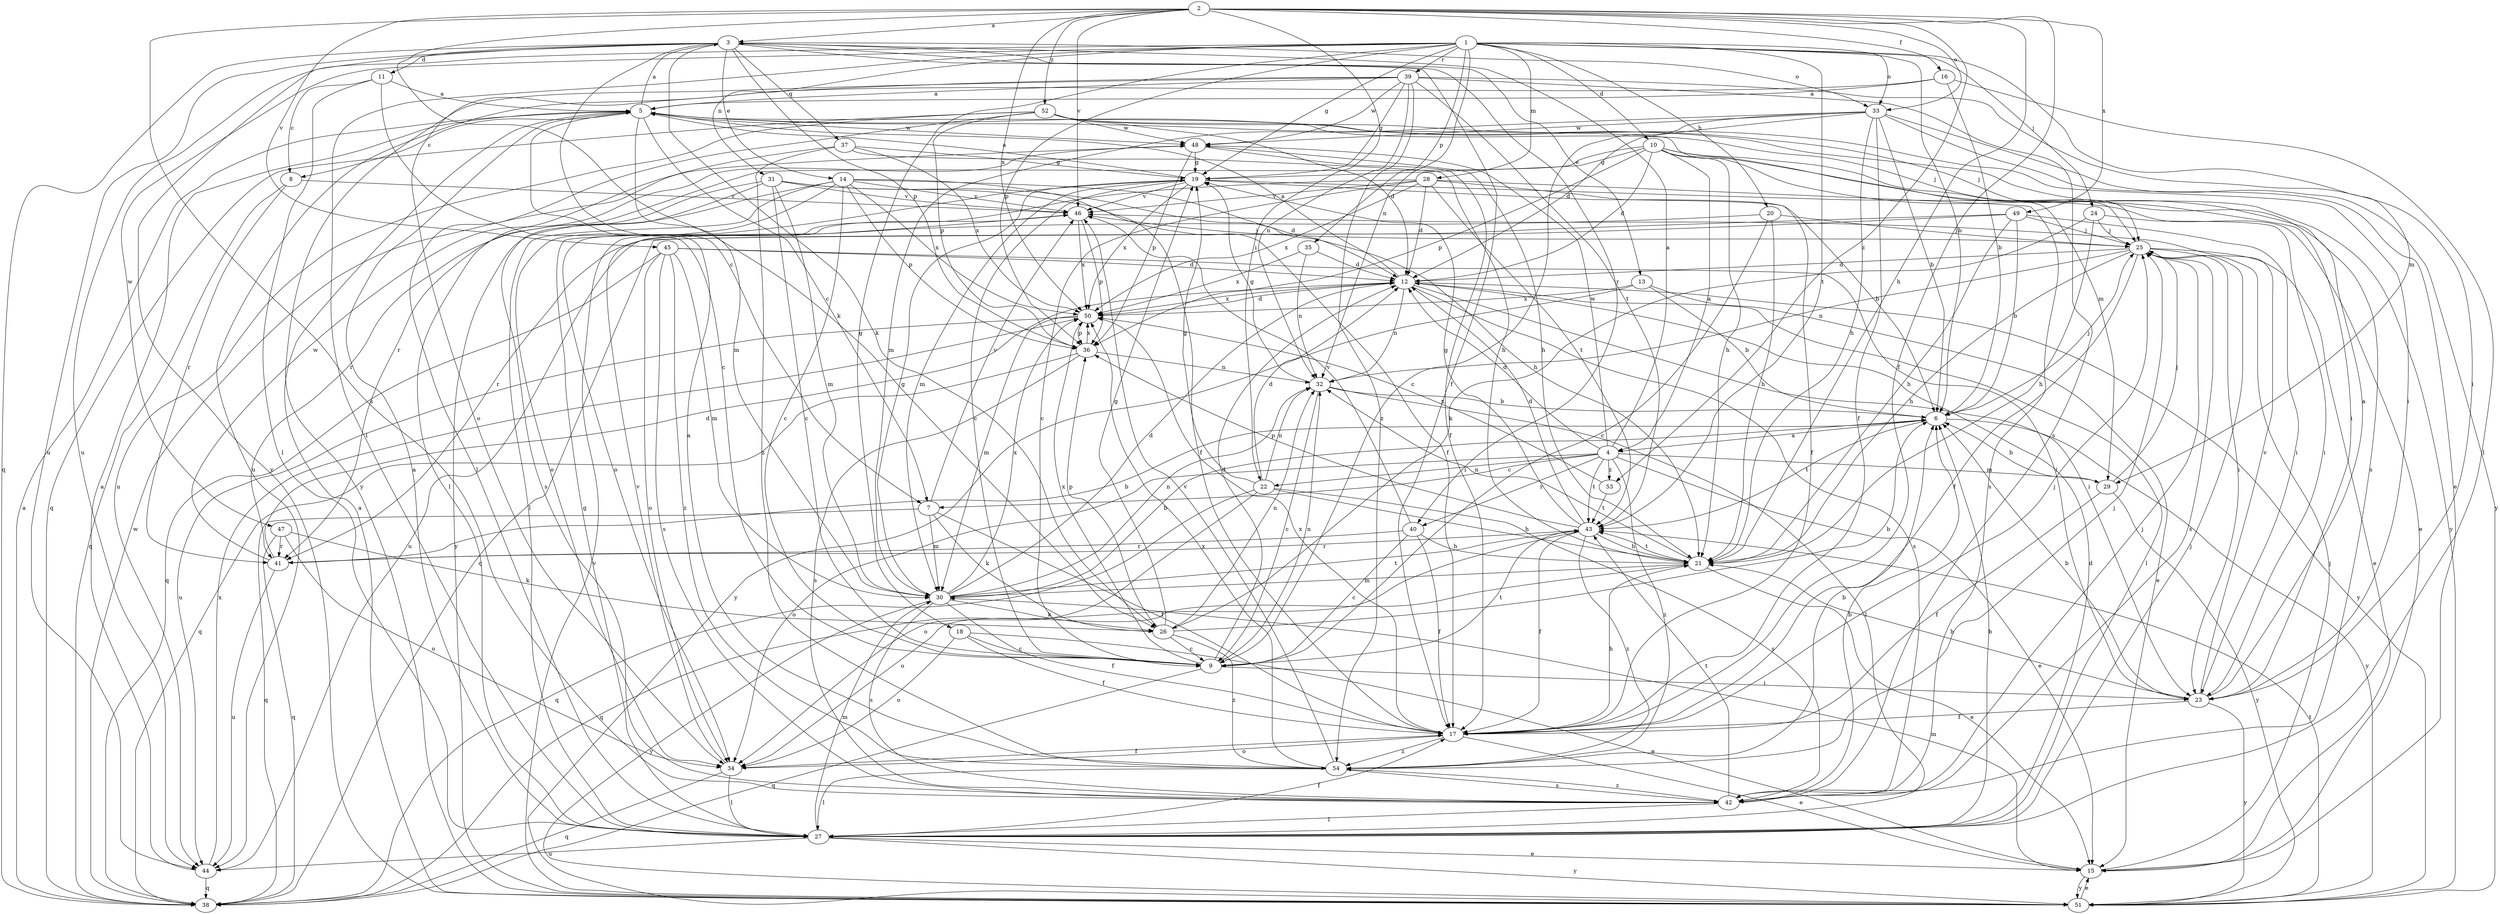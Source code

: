 strict digraph  {
	2 -> 3 [label=a];
	4 -> 3 [label=a];
	5 -> 3 [label=a];
	6 -> 4 [label=a];
	10 -> 4 [label=a];
	11 -> 5 [label=a];
	12 -> 5 [label=a];
	16 -> 5 [label=a];
	19 -> 5 [label=a];
	23 -> 5 [label=a];
	27 -> 5 [label=a];
	38 -> 5 [label=a];
	39 -> 5 [label=a];
	44 -> 5 [label=a];
	51 -> 5 [label=a];
	54 -> 5 [label=a];
	1 -> 6 [label=b];
	13 -> 6 [label=b];
	16 -> 6 [label=b];
	19 -> 6 [label=b];
	23 -> 6 [label=b];
	26 -> 6 [label=b];
	27 -> 6 [label=b];
	29 -> 6 [label=b];
	30 -> 6 [label=b];
	32 -> 6 [label=b];
	33 -> 6 [label=b];
	41 -> 6 [label=b];
	42 -> 6 [label=b];
	49 -> 6 [label=b];
	54 -> 6 [label=b];
	3 -> 7 [label=c];
	4 -> 7 [label=c];
	5 -> 7 [label=c];
	5 -> 8 [label=c];
	11 -> 8 [label=c];
	11 -> 9 [label=c];
	14 -> 9 [label=c];
	18 -> 9 [label=c];
	19 -> 9 [label=c];
	20 -> 9 [label=c];
	26 -> 9 [label=c];
	28 -> 9 [label=c];
	31 -> 9 [label=c];
	32 -> 9 [label=c];
	33 -> 9 [label=c];
	40 -> 9 [label=c];
	1 -> 10 [label=d];
	3 -> 11 [label=d];
	4 -> 12 [label=d];
	9 -> 12 [label=d];
	10 -> 12 [label=d];
	14 -> 12 [label=d];
	22 -> 12 [label=d];
	25 -> 12 [label=d];
	27 -> 12 [label=d];
	28 -> 12 [label=d];
	30 -> 12 [label=d];
	33 -> 12 [label=d];
	35 -> 12 [label=d];
	41 -> 12 [label=d];
	43 -> 12 [label=d];
	45 -> 12 [label=d];
	50 -> 12 [label=d];
	52 -> 12 [label=d];
	3 -> 13 [label=e];
	3 -> 14 [label=e];
	4 -> 15 [label=e];
	13 -> 15 [label=e];
	17 -> 15 [label=e];
	18 -> 15 [label=e];
	19 -> 15 [label=e];
	21 -> 15 [label=e];
	25 -> 15 [label=e];
	27 -> 15 [label=e];
	33 -> 15 [label=e];
	51 -> 15 [label=e];
	2 -> 16 [label=f];
	2 -> 17 [label=f];
	3 -> 17 [label=f];
	7 -> 17 [label=f];
	14 -> 17 [label=f];
	18 -> 17 [label=f];
	23 -> 17 [label=f];
	25 -> 17 [label=f];
	27 -> 17 [label=f];
	28 -> 17 [label=f];
	29 -> 17 [label=f];
	30 -> 17 [label=f];
	31 -> 17 [label=f];
	33 -> 17 [label=f];
	34 -> 17 [label=f];
	40 -> 17 [label=f];
	43 -> 17 [label=f];
	48 -> 17 [label=f];
	1 -> 18 [label=g];
	1 -> 19 [label=g];
	10 -> 19 [label=g];
	22 -> 19 [label=g];
	26 -> 19 [label=g];
	27 -> 19 [label=g];
	30 -> 19 [label=g];
	32 -> 19 [label=g];
	37 -> 19 [label=g];
	39 -> 19 [label=g];
	43 -> 19 [label=g];
	48 -> 19 [label=g];
	1 -> 20 [label=h];
	2 -> 21 [label=h];
	10 -> 21 [label=h];
	17 -> 21 [label=h];
	20 -> 21 [label=h];
	22 -> 21 [label=h];
	23 -> 21 [label=h];
	24 -> 21 [label=h];
	25 -> 21 [label=h];
	31 -> 21 [label=h];
	33 -> 21 [label=h];
	37 -> 21 [label=h];
	40 -> 21 [label=h];
	43 -> 21 [label=h];
	48 -> 21 [label=h];
	49 -> 21 [label=h];
	2 -> 22 [label=i];
	4 -> 22 [label=i];
	9 -> 23 [label=i];
	10 -> 23 [label=i];
	12 -> 23 [label=i];
	24 -> 23 [label=i];
	25 -> 23 [label=i];
	39 -> 23 [label=i];
	45 -> 23 [label=i];
	49 -> 23 [label=i];
	52 -> 23 [label=i];
	1 -> 24 [label=j];
	5 -> 25 [label=j];
	6 -> 25 [label=j];
	15 -> 25 [label=j];
	17 -> 25 [label=j];
	20 -> 25 [label=j];
	24 -> 25 [label=j];
	27 -> 25 [label=j];
	29 -> 25 [label=j];
	42 -> 25 [label=j];
	46 -> 25 [label=j];
	49 -> 25 [label=j];
	52 -> 25 [label=j];
	54 -> 25 [label=j];
	2 -> 26 [label=k];
	3 -> 26 [label=k];
	7 -> 26 [label=k];
	24 -> 26 [label=k];
	30 -> 26 [label=k];
	47 -> 26 [label=k];
	1 -> 27 [label=l];
	11 -> 27 [label=l];
	12 -> 27 [label=l];
	14 -> 27 [label=l];
	16 -> 27 [label=l];
	32 -> 27 [label=l];
	34 -> 27 [label=l];
	37 -> 27 [label=l];
	42 -> 27 [label=l];
	52 -> 27 [label=l];
	54 -> 27 [label=l];
	1 -> 28 [label=m];
	1 -> 29 [label=m];
	4 -> 29 [label=m];
	5 -> 29 [label=m];
	5 -> 30 [label=m];
	7 -> 30 [label=m];
	15 -> 30 [label=m];
	19 -> 30 [label=m];
	21 -> 30 [label=m];
	27 -> 30 [label=m];
	31 -> 30 [label=m];
	33 -> 30 [label=m];
	45 -> 30 [label=m];
	50 -> 30 [label=m];
	1 -> 31 [label=n];
	1 -> 32 [label=n];
	9 -> 32 [label=n];
	12 -> 32 [label=n];
	21 -> 32 [label=n];
	22 -> 32 [label=n];
	25 -> 32 [label=n];
	26 -> 32 [label=n];
	30 -> 32 [label=n];
	35 -> 32 [label=n];
	36 -> 32 [label=n];
	39 -> 32 [label=n];
	1 -> 33 [label=o];
	2 -> 33 [label=o];
	3 -> 33 [label=o];
	4 -> 34 [label=o];
	14 -> 34 [label=o];
	17 -> 34 [label=o];
	18 -> 34 [label=o];
	21 -> 34 [label=o];
	22 -> 34 [label=o];
	28 -> 34 [label=o];
	39 -> 34 [label=o];
	45 -> 34 [label=o];
	47 -> 34 [label=o];
	1 -> 35 [label=p];
	1 -> 36 [label=p];
	3 -> 36 [label=p];
	10 -> 36 [label=p];
	14 -> 36 [label=p];
	26 -> 36 [label=p];
	43 -> 36 [label=p];
	46 -> 36 [label=p];
	48 -> 36 [label=p];
	50 -> 36 [label=p];
	52 -> 36 [label=p];
	3 -> 37 [label=q];
	3 -> 38 [label=q];
	7 -> 38 [label=q];
	8 -> 38 [label=q];
	9 -> 38 [label=q];
	22 -> 38 [label=q];
	34 -> 38 [label=q];
	36 -> 38 [label=q];
	43 -> 38 [label=q];
	44 -> 38 [label=q];
	45 -> 38 [label=q];
	47 -> 38 [label=q];
	49 -> 38 [label=q];
	52 -> 38 [label=q];
	1 -> 39 [label=r];
	3 -> 40 [label=r];
	4 -> 40 [label=r];
	8 -> 41 [label=r];
	10 -> 41 [label=r];
	31 -> 41 [label=r];
	40 -> 41 [label=r];
	43 -> 41 [label=r];
	47 -> 41 [label=r];
	49 -> 41 [label=r];
	2 -> 42 [label=s];
	10 -> 42 [label=s];
	12 -> 42 [label=s];
	22 -> 42 [label=s];
	25 -> 42 [label=s];
	28 -> 42 [label=s];
	30 -> 42 [label=s];
	31 -> 42 [label=s];
	36 -> 42 [label=s];
	39 -> 42 [label=s];
	45 -> 42 [label=s];
	54 -> 42 [label=s];
	1 -> 43 [label=t];
	4 -> 43 [label=t];
	6 -> 43 [label=t];
	9 -> 43 [label=t];
	21 -> 43 [label=t];
	28 -> 43 [label=t];
	30 -> 43 [label=t];
	39 -> 43 [label=t];
	42 -> 43 [label=t];
	51 -> 43 [label=t];
	53 -> 43 [label=t];
	1 -> 44 [label=u];
	3 -> 44 [label=u];
	16 -> 44 [label=u];
	20 -> 44 [label=u];
	27 -> 44 [label=u];
	41 -> 44 [label=u];
	50 -> 44 [label=u];
	52 -> 44 [label=u];
	2 -> 45 [label=v];
	2 -> 46 [label=v];
	7 -> 46 [label=v];
	8 -> 46 [label=v];
	14 -> 46 [label=v];
	19 -> 46 [label=v];
	23 -> 46 [label=v];
	28 -> 46 [label=v];
	31 -> 46 [label=v];
	34 -> 46 [label=v];
	40 -> 46 [label=v];
	51 -> 46 [label=v];
	54 -> 46 [label=v];
	1 -> 47 [label=w];
	4 -> 48 [label=w];
	5 -> 48 [label=w];
	33 -> 48 [label=w];
	38 -> 48 [label=w];
	39 -> 48 [label=w];
	41 -> 48 [label=w];
	52 -> 48 [label=w];
	2 -> 49 [label=x];
	2 -> 50 [label=x];
	9 -> 50 [label=x];
	12 -> 50 [label=x];
	13 -> 50 [label=x];
	14 -> 50 [label=x];
	17 -> 50 [label=x];
	19 -> 50 [label=x];
	28 -> 50 [label=x];
	30 -> 50 [label=x];
	35 -> 50 [label=x];
	36 -> 50 [label=x];
	37 -> 50 [label=x];
	44 -> 50 [label=x];
	46 -> 50 [label=x];
	53 -> 50 [label=x];
	54 -> 50 [label=x];
	3 -> 51 [label=y];
	6 -> 51 [label=y];
	10 -> 51 [label=y];
	12 -> 51 [label=y];
	13 -> 51 [label=y];
	14 -> 51 [label=y];
	15 -> 51 [label=y];
	23 -> 51 [label=y];
	27 -> 51 [label=y];
	29 -> 51 [label=y];
	30 -> 51 [label=y];
	33 -> 51 [label=y];
	39 -> 51 [label=y];
	2 -> 52 [label=z];
	2 -> 53 [label=z];
	4 -> 53 [label=z];
	4 -> 54 [label=z];
	17 -> 54 [label=z];
	26 -> 54 [label=z];
	37 -> 54 [label=z];
	39 -> 54 [label=z];
	42 -> 54 [label=z];
	43 -> 54 [label=z];
	45 -> 54 [label=z];
}
